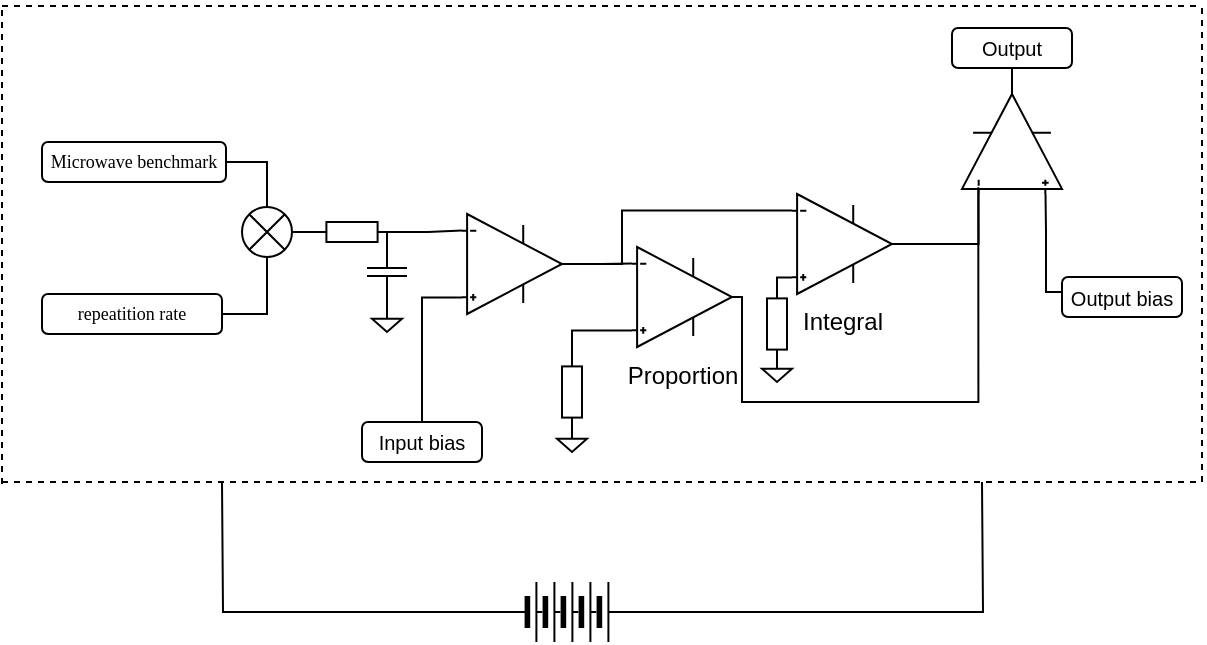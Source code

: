 <mxfile version="17.1.2" type="github">
  <diagram name="Page-1" id="16e2658f-23c8-b752-8be9-c03fbebb8bbe">
    <mxGraphModel dx="1038" dy="536" grid="1" gridSize="10" guides="1" tooltips="1" connect="1" arrows="1" fold="1" page="1" pageScale="1" pageWidth="1100" pageHeight="850" background="none" math="0" shadow="0">
      <root>
        <mxCell id="0" />
        <mxCell id="1" parent="0" />
        <mxCell id="FMDYXA4eSWQStBLN6L_3-6" value="" style="pointerEvents=1;verticalLabelPosition=bottom;shadow=0;dashed=0;align=center;html=1;verticalAlign=top;shape=mxgraph.electrical.miscellaneous.light_bulb;rotation=-90;" vertex="1" parent="1">
          <mxGeometry x="307.5" y="192.5" width="30" height="25" as="geometry" />
        </mxCell>
        <mxCell id="FMDYXA4eSWQStBLN6L_3-7" value="" style="pointerEvents=1;verticalLabelPosition=bottom;shadow=0;dashed=0;align=center;html=1;verticalAlign=top;shape=mxgraph.electrical.resistors.resistor_1;" vertex="1" parent="1">
          <mxGeometry x="345" y="200" width="40" height="10" as="geometry" />
        </mxCell>
        <mxCell id="FMDYXA4eSWQStBLN6L_3-13" style="edgeStyle=orthogonalEdgeStyle;rounded=0;orthogonalLoop=1;jettySize=auto;html=1;entryX=0;entryY=0.5;entryDx=0;entryDy=0;entryPerimeter=0;endArrow=none;endFill=0;" edge="1" parent="1" source="FMDYXA4eSWQStBLN6L_3-6" target="FMDYXA4eSWQStBLN6L_3-7">
          <mxGeometry relative="1" as="geometry">
            <Array as="points">
              <mxPoint x="340" y="205" />
              <mxPoint x="340" y="205" />
            </Array>
          </mxGeometry>
        </mxCell>
        <mxCell id="FMDYXA4eSWQStBLN6L_3-39" style="edgeStyle=orthogonalEdgeStyle;rounded=0;orthogonalLoop=1;jettySize=auto;html=1;exitX=1;exitY=0.5;exitDx=0;exitDy=0;exitPerimeter=0;fontFamily=Times New Roman;fontSize=10;endArrow=none;endFill=0;" edge="1" parent="1" source="FMDYXA4eSWQStBLN6L_3-8">
          <mxGeometry relative="1" as="geometry">
            <mxPoint x="382.516" y="209.968" as="targetPoint" />
          </mxGeometry>
        </mxCell>
        <mxCell id="FMDYXA4eSWQStBLN6L_3-8" value="" style="pointerEvents=1;verticalLabelPosition=bottom;shadow=0;dashed=0;align=center;html=1;verticalAlign=top;shape=mxgraph.electrical.capacitors.capacitor_1;rotation=-90;" vertex="1" parent="1">
          <mxGeometry x="362.5" y="215" width="40" height="20" as="geometry" />
        </mxCell>
        <mxCell id="FMDYXA4eSWQStBLN6L_3-15" value="" style="pointerEvents=1;verticalLabelPosition=bottom;shadow=0;dashed=0;align=center;html=1;verticalAlign=top;shape=mxgraph.electrical.signal_sources.signal_ground;" vertex="1" parent="1">
          <mxGeometry x="375" y="245" width="15" height="10" as="geometry" />
        </mxCell>
        <mxCell id="FMDYXA4eSWQStBLN6L_3-19" style="edgeStyle=orthogonalEdgeStyle;rounded=0;orthogonalLoop=1;jettySize=auto;html=1;entryX=1;entryY=0.5;entryDx=0;entryDy=0;entryPerimeter=0;fontFamily=Times New Roman;fontSize=9;endArrow=none;endFill=0;" edge="1" parent="1" source="FMDYXA4eSWQStBLN6L_3-17" target="FMDYXA4eSWQStBLN6L_3-6">
          <mxGeometry relative="1" as="geometry" />
        </mxCell>
        <mxCell id="FMDYXA4eSWQStBLN6L_3-17" value="&lt;font style=&quot;font-size: 9px&quot; face=&quot;Times New Roman&quot;&gt;Microwave benchmark&lt;/font&gt;" style="rounded=1;whiteSpace=wrap;html=1;fontSize=6;" vertex="1" parent="1">
          <mxGeometry x="210" y="160" width="92" height="20" as="geometry" />
        </mxCell>
        <mxCell id="FMDYXA4eSWQStBLN6L_3-20" style="edgeStyle=orthogonalEdgeStyle;rounded=0;orthogonalLoop=1;jettySize=auto;html=1;entryX=0;entryY=0.5;entryDx=0;entryDy=0;entryPerimeter=0;fontFamily=Times New Roman;fontSize=9;endArrow=none;endFill=0;" edge="1" parent="1" source="FMDYXA4eSWQStBLN6L_3-18" target="FMDYXA4eSWQStBLN6L_3-6">
          <mxGeometry relative="1" as="geometry" />
        </mxCell>
        <mxCell id="FMDYXA4eSWQStBLN6L_3-18" value="&lt;font style=&quot;font-size: 9px&quot; face=&quot;Times New Roman&quot;&gt;repeatition rate&lt;/font&gt;" style="rounded=1;whiteSpace=wrap;html=1;fontSize=6;" vertex="1" parent="1">
          <mxGeometry x="210" y="236" width="90" height="20" as="geometry" />
        </mxCell>
        <mxCell id="FMDYXA4eSWQStBLN6L_3-21" value="&lt;font style=&quot;font-size: 10px&quot;&gt;Input bias&lt;/font&gt;" style="rounded=1;whiteSpace=wrap;html=1;fontSize=6;" vertex="1" parent="1">
          <mxGeometry x="370" y="300" width="60" height="20" as="geometry" />
        </mxCell>
        <mxCell id="FMDYXA4eSWQStBLN6L_3-23" value="Proportion" style="verticalLabelPosition=bottom;shadow=0;dashed=0;align=center;html=1;verticalAlign=top;shape=mxgraph.electrical.abstract.operational_amp_1;" vertex="1" parent="1">
          <mxGeometry x="505" y="212.5" width="50" height="50" as="geometry" />
        </mxCell>
        <mxCell id="FMDYXA4eSWQStBLN6L_3-26" style="edgeStyle=orthogonalEdgeStyle;rounded=0;orthogonalLoop=1;jettySize=auto;html=1;entryX=0;entryY=0.165;entryDx=0;entryDy=0;entryPerimeter=0;fontFamily=Times New Roman;fontSize=10;endArrow=none;endFill=0;" edge="1" parent="1" source="FMDYXA4eSWQStBLN6L_3-5" target="FMDYXA4eSWQStBLN6L_3-23">
          <mxGeometry relative="1" as="geometry" />
        </mxCell>
        <mxCell id="FMDYXA4eSWQStBLN6L_3-5" value="" style="verticalLabelPosition=bottom;shadow=0;dashed=0;align=center;html=1;verticalAlign=top;shape=mxgraph.electrical.abstract.operational_amp_1;" vertex="1" parent="1">
          <mxGeometry x="420" y="196" width="50" height="50" as="geometry" />
        </mxCell>
        <mxCell id="FMDYXA4eSWQStBLN6L_3-14" style="edgeStyle=orthogonalEdgeStyle;rounded=0;orthogonalLoop=1;jettySize=auto;html=1;exitX=1;exitY=0.5;exitDx=0;exitDy=0;exitPerimeter=0;entryX=0;entryY=0.165;entryDx=0;entryDy=0;entryPerimeter=0;endArrow=none;endFill=0;" edge="1" parent="1" source="FMDYXA4eSWQStBLN6L_3-7" target="FMDYXA4eSWQStBLN6L_3-5">
          <mxGeometry relative="1" as="geometry">
            <Array as="points">
              <mxPoint x="403" y="205" />
            </Array>
          </mxGeometry>
        </mxCell>
        <mxCell id="FMDYXA4eSWQStBLN6L_3-22" style="edgeStyle=orthogonalEdgeStyle;rounded=0;orthogonalLoop=1;jettySize=auto;html=1;entryX=0;entryY=0.835;entryDx=0;entryDy=0;entryPerimeter=0;fontFamily=Times New Roman;fontSize=10;endArrow=none;endFill=0;" edge="1" parent="1" source="FMDYXA4eSWQStBLN6L_3-21" target="FMDYXA4eSWQStBLN6L_3-5">
          <mxGeometry relative="1" as="geometry" />
        </mxCell>
        <mxCell id="FMDYXA4eSWQStBLN6L_3-27" value="Integral" style="verticalLabelPosition=bottom;shadow=0;dashed=0;align=center;html=1;verticalAlign=top;shape=mxgraph.electrical.abstract.operational_amp_1;" vertex="1" parent="1">
          <mxGeometry x="585" y="186" width="50" height="50" as="geometry" />
        </mxCell>
        <mxCell id="FMDYXA4eSWQStBLN6L_3-28" style="edgeStyle=orthogonalEdgeStyle;rounded=0;orthogonalLoop=1;jettySize=auto;html=1;exitX=1;exitY=0.5;exitDx=0;exitDy=0;exitPerimeter=0;entryX=0;entryY=0.165;entryDx=0;entryDy=0;entryPerimeter=0;fontFamily=Times New Roman;fontSize=10;endArrow=none;endFill=0;" edge="1" parent="1" source="FMDYXA4eSWQStBLN6L_3-5" target="FMDYXA4eSWQStBLN6L_3-27">
          <mxGeometry relative="1" as="geometry">
            <Array as="points">
              <mxPoint x="500" y="221" />
              <mxPoint x="500" y="194" />
            </Array>
          </mxGeometry>
        </mxCell>
        <mxCell id="FMDYXA4eSWQStBLN6L_3-29" value="" style="pointerEvents=1;verticalLabelPosition=bottom;shadow=0;dashed=0;align=center;html=1;verticalAlign=top;shape=mxgraph.electrical.resistors.resistor_1;rotation=-90;" vertex="1" parent="1">
          <mxGeometry x="455" y="280" width="40" height="10" as="geometry" />
        </mxCell>
        <mxCell id="FMDYXA4eSWQStBLN6L_3-31" style="edgeStyle=orthogonalEdgeStyle;rounded=0;orthogonalLoop=1;jettySize=auto;html=1;exitX=0;exitY=0.835;exitDx=0;exitDy=0;exitPerimeter=0;entryX=1;entryY=0.5;entryDx=0;entryDy=0;entryPerimeter=0;fontFamily=Times New Roman;fontSize=10;endArrow=none;endFill=0;" edge="1" parent="1" source="FMDYXA4eSWQStBLN6L_3-23" target="FMDYXA4eSWQStBLN6L_3-29">
          <mxGeometry relative="1" as="geometry" />
        </mxCell>
        <mxCell id="FMDYXA4eSWQStBLN6L_3-32" value="" style="pointerEvents=1;verticalLabelPosition=bottom;shadow=0;dashed=0;align=center;html=1;verticalAlign=top;shape=mxgraph.electrical.signal_sources.signal_ground;" vertex="1" parent="1">
          <mxGeometry x="467.5" y="305" width="15" height="10" as="geometry" />
        </mxCell>
        <mxCell id="FMDYXA4eSWQStBLN6L_3-33" value="" style="pointerEvents=1;verticalLabelPosition=bottom;shadow=0;dashed=0;align=center;html=1;verticalAlign=top;shape=mxgraph.electrical.signal_sources.signal_ground;" vertex="1" parent="1">
          <mxGeometry x="570" y="270" width="15" height="10" as="geometry" />
        </mxCell>
        <mxCell id="FMDYXA4eSWQStBLN6L_3-34" value="" style="pointerEvents=1;verticalLabelPosition=bottom;shadow=0;dashed=0;align=center;html=1;verticalAlign=top;shape=mxgraph.electrical.resistors.resistor_1;rotation=-90;" vertex="1" parent="1">
          <mxGeometry x="557.5" y="246" width="40" height="10" as="geometry" />
        </mxCell>
        <mxCell id="FMDYXA4eSWQStBLN6L_3-35" style="edgeStyle=orthogonalEdgeStyle;rounded=0;orthogonalLoop=1;jettySize=auto;html=1;exitX=0;exitY=0.835;exitDx=0;exitDy=0;exitPerimeter=0;entryX=1;entryY=0.5;entryDx=0;entryDy=0;entryPerimeter=0;fontFamily=Times New Roman;fontSize=10;endArrow=none;endFill=0;" edge="1" parent="1" source="FMDYXA4eSWQStBLN6L_3-27" target="FMDYXA4eSWQStBLN6L_3-34">
          <mxGeometry relative="1" as="geometry" />
        </mxCell>
        <mxCell id="FMDYXA4eSWQStBLN6L_3-55" style="edgeStyle=orthogonalEdgeStyle;rounded=0;orthogonalLoop=1;jettySize=auto;html=1;exitX=1;exitY=0.5;exitDx=0;exitDy=0;exitPerimeter=0;entryX=0.5;entryY=1;entryDx=0;entryDy=0;fontFamily=Times New Roman;fontSize=10;endArrow=none;endFill=0;" edge="1" parent="1" source="FMDYXA4eSWQStBLN6L_3-36" target="FMDYXA4eSWQStBLN6L_3-54">
          <mxGeometry relative="1" as="geometry" />
        </mxCell>
        <mxCell id="FMDYXA4eSWQStBLN6L_3-36" value="" style="verticalLabelPosition=bottom;shadow=0;dashed=0;align=center;html=1;verticalAlign=top;shape=mxgraph.electrical.abstract.operational_amp_1;rotation=-90;" vertex="1" parent="1">
          <mxGeometry x="670" y="136" width="50" height="50" as="geometry" />
        </mxCell>
        <mxCell id="FMDYXA4eSWQStBLN6L_3-38" style="edgeStyle=orthogonalEdgeStyle;rounded=0;orthogonalLoop=1;jettySize=auto;html=1;exitX=1;exitY=0.5;exitDx=0;exitDy=0;exitPerimeter=0;entryX=0.068;entryY=0.163;entryDx=0;entryDy=0;entryPerimeter=0;fontFamily=Times New Roman;fontSize=10;endArrow=none;endFill=0;" edge="1" parent="1" source="FMDYXA4eSWQStBLN6L_3-23" target="FMDYXA4eSWQStBLN6L_3-36">
          <mxGeometry relative="1" as="geometry">
            <Array as="points">
              <mxPoint x="560" y="238" />
              <mxPoint x="560" y="290" />
              <mxPoint x="678" y="290" />
            </Array>
          </mxGeometry>
        </mxCell>
        <mxCell id="FMDYXA4eSWQStBLN6L_3-37" style="edgeStyle=orthogonalEdgeStyle;rounded=0;orthogonalLoop=1;jettySize=auto;html=1;exitX=1;exitY=0.5;exitDx=0;exitDy=0;exitPerimeter=0;entryX=0;entryY=0.165;entryDx=0;entryDy=0;entryPerimeter=0;fontFamily=Times New Roman;fontSize=10;endArrow=none;endFill=0;" edge="1" parent="1" source="FMDYXA4eSWQStBLN6L_3-27" target="FMDYXA4eSWQStBLN6L_3-36">
          <mxGeometry relative="1" as="geometry" />
        </mxCell>
        <mxCell id="FMDYXA4eSWQStBLN6L_3-44" style="edgeStyle=orthogonalEdgeStyle;rounded=0;orthogonalLoop=1;jettySize=auto;html=1;entryX=0;entryY=0.835;entryDx=0;entryDy=0;entryPerimeter=0;fontFamily=Times New Roman;fontSize=10;endArrow=none;endFill=0;" edge="1" parent="1" source="FMDYXA4eSWQStBLN6L_3-42" target="FMDYXA4eSWQStBLN6L_3-36">
          <mxGeometry relative="1" as="geometry">
            <Array as="points">
              <mxPoint x="712" y="235" />
              <mxPoint x="712" y="205" />
              <mxPoint x="712" y="205" />
            </Array>
          </mxGeometry>
        </mxCell>
        <mxCell id="FMDYXA4eSWQStBLN6L_3-42" value="&lt;font style=&quot;font-size: 10px&quot;&gt;Output bias&lt;/font&gt;" style="rounded=1;whiteSpace=wrap;html=1;fontSize=6;" vertex="1" parent="1">
          <mxGeometry x="720" y="227.5" width="60" height="20" as="geometry" />
        </mxCell>
        <mxCell id="FMDYXA4eSWQStBLN6L_3-45" value="" style="endArrow=none;dashed=1;html=1;rounded=0;fontFamily=Times New Roman;fontSize=10;" edge="1" parent="1">
          <mxGeometry width="50" height="50" relative="1" as="geometry">
            <mxPoint x="190" y="92" as="sourcePoint" />
            <mxPoint x="790" y="92" as="targetPoint" />
            <Array as="points">
              <mxPoint x="560" y="92" />
            </Array>
          </mxGeometry>
        </mxCell>
        <mxCell id="FMDYXA4eSWQStBLN6L_3-46" value="" style="endArrow=none;dashed=1;html=1;rounded=0;fontFamily=Times New Roman;fontSize=10;" edge="1" parent="1">
          <mxGeometry width="50" height="50" relative="1" as="geometry">
            <mxPoint x="790" y="330" as="sourcePoint" />
            <mxPoint x="790" y="90" as="targetPoint" />
          </mxGeometry>
        </mxCell>
        <mxCell id="FMDYXA4eSWQStBLN6L_3-48" value="" style="endArrow=none;dashed=1;html=1;rounded=0;fontFamily=Times New Roman;fontSize=10;" edge="1" parent="1">
          <mxGeometry width="50" height="50" relative="1" as="geometry">
            <mxPoint x="190" y="330" as="sourcePoint" />
            <mxPoint x="790" y="330" as="targetPoint" />
          </mxGeometry>
        </mxCell>
        <mxCell id="FMDYXA4eSWQStBLN6L_3-54" value="&lt;font style=&quot;font-size: 10px&quot;&gt;Output &lt;br&gt;&lt;/font&gt;" style="rounded=1;whiteSpace=wrap;html=1;fontSize=6;" vertex="1" parent="1">
          <mxGeometry x="665" y="103" width="60" height="20" as="geometry" />
        </mxCell>
        <mxCell id="FMDYXA4eSWQStBLN6L_3-56" value="" style="endArrow=none;dashed=1;html=1;rounded=0;fontFamily=Times New Roman;fontSize=10;" edge="1" parent="1">
          <mxGeometry width="50" height="50" relative="1" as="geometry">
            <mxPoint x="190" y="331" as="sourcePoint" />
            <mxPoint x="190" y="91" as="targetPoint" />
          </mxGeometry>
        </mxCell>
        <mxCell id="FMDYXA4eSWQStBLN6L_3-60" style="edgeStyle=orthogonalEdgeStyle;rounded=0;orthogonalLoop=1;jettySize=auto;html=1;exitX=0;exitY=0.5;exitDx=0;exitDy=0;fontFamily=Times New Roman;fontSize=10;endArrow=none;endFill=0;" edge="1" parent="1" source="FMDYXA4eSWQStBLN6L_3-57">
          <mxGeometry relative="1" as="geometry">
            <mxPoint x="300" y="330" as="targetPoint" />
          </mxGeometry>
        </mxCell>
        <mxCell id="FMDYXA4eSWQStBLN6L_3-61" style="edgeStyle=orthogonalEdgeStyle;rounded=0;orthogonalLoop=1;jettySize=auto;html=1;exitX=1;exitY=0.5;exitDx=0;exitDy=0;fontFamily=Times New Roman;fontSize=10;endArrow=none;endFill=0;" edge="1" parent="1" source="FMDYXA4eSWQStBLN6L_3-57">
          <mxGeometry relative="1" as="geometry">
            <mxPoint x="680" y="330" as="targetPoint" />
          </mxGeometry>
        </mxCell>
        <mxCell id="FMDYXA4eSWQStBLN6L_3-57" value="" style="pointerEvents=1;verticalLabelPosition=bottom;shadow=0;dashed=0;align=center;html=1;verticalAlign=top;shape=mxgraph.electrical.miscellaneous.batteryStack;fontFamily=Times New Roman;fontSize=10;" vertex="1" parent="1">
          <mxGeometry x="440" y="380" width="65" height="30" as="geometry" />
        </mxCell>
      </root>
    </mxGraphModel>
  </diagram>
</mxfile>
